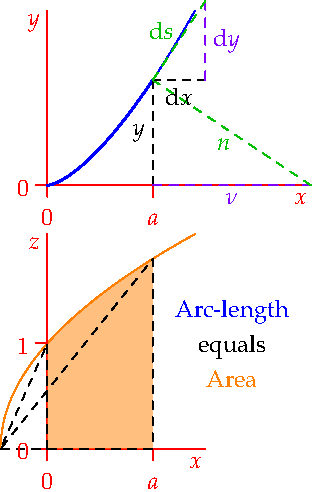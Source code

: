 settings.tex="pdflatex";

texpreamble("\usepackage{amsmath}
\usepackage{amsthm,amssymb}
\usepackage{mathpazo}
\usepackage[svgnames]{xcolor}
");
import graph;

size(160,0);

picture parab;

real y(real x){return x^(3/2);}
//real n(real x){return x*sqrt(9*x^2/4+x);}
real z(real x){return sqrt(9*x/4+1);}

real M=1.4;
real a=1;
real d=0.5;
real nu(real x){return 1.5*x^2;}

pair P=(a,y(a));

xaxis("$x$",0,max(a+nu(a),M),red);
xtick(Label("$a$",align=S),a,S,red);
xtick(Label("$0$",align=S),0,S,red);
ytick(Label("$0$",align=W),0,W,red);
yaxis("$y$",0,y(M),red);

draw(graph(y,0,M,operator..),blue);
draw(graph(y,0,a,operator..),blue+linewidth(1));
draw("$y$",P--(a,0),dashed);
draw("$\nu$",(a,0)--(nu(a)+a,0),S,purple+dashed);
draw("$n$",P--(nu(a)+a,0),dashed+heavygreen);
draw("$\mathrm{d}x$",P--P+d*(y(a),0),S,dashed);
draw("$\mathrm{d}y$",P+d*(y(a),0)--P+d*(y(a),nu(a)),E,purple+dashed);
draw("$\mathrm{d}s$",P+d*(y(a),nu(a))--P,dashed+heavygreen);

path para=(-4/9,0){N}..graph(z,-0.4,M,operator..);

draw(parab,(-4/9,0){N}..graph(z,-0.4,M,operator..),orange);
fill(parab,graph(z,0,a,operator..)--(a,0)--(0,0)--cycle,orange+opacity(0.5));
xaxis(parab,"$x$",0,max(nu(a),M),red);
xtick(parab,Label("$a$",align=S),a,S,red);
xtick(parab,Label("$0$",align=S),0,S,red);
ytick(parab,Label("$0$",align=W),0,W,red);
ytick(parab,Label("$1$",align=W),1,W,red);
yaxis(parab,"$z$",0,z(M),red);

label(parab,"\parbox{3cm}{\centering\textcolor{blue}{Arc-length}\\[3pt] equals\\[3pt] \textcolor{orange}{Area}}",(a+0.5nu(a),1));
draw(parab,(0,0)--(0,1)--(-4/9,0)--(a,z(a))--(a,0)--(-4/9,0),dashed);

add(shift((0,-2.5))*parab);
